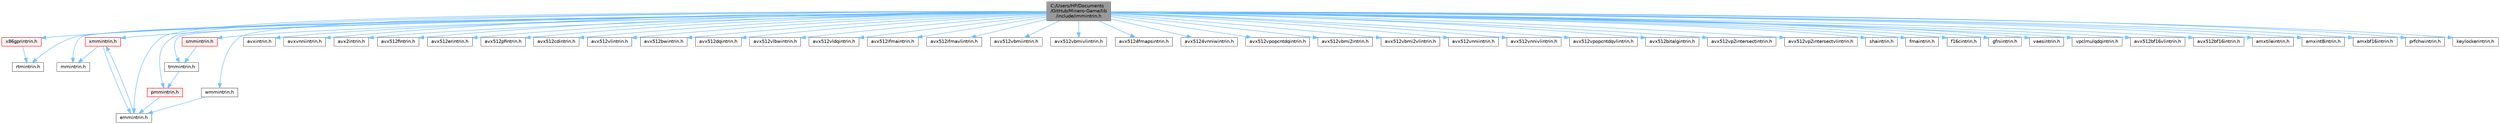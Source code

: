 digraph "C:/Users/HP/Documents/GitHub/Minero-Game/lib/include/immintrin.h"
{
 // LATEX_PDF_SIZE
  bgcolor="transparent";
  edge [fontname=Helvetica,fontsize=10,labelfontname=Helvetica,labelfontsize=10];
  node [fontname=Helvetica,fontsize=10,shape=box,height=0.2,width=0.4];
  Node1 [id="Node000001",label="C:/Users/HP/Documents\l/GitHub/Minero-Game/lib\l/include/immintrin.h",height=0.2,width=0.4,color="gray40", fillcolor="grey60", style="filled", fontcolor="black",tooltip=" "];
  Node1 -> Node2 [id="edge115_Node000001_Node000002",color="steelblue1",style="solid",tooltip=" "];
  Node2 [id="Node000002",label="x86gprintrin.h",height=0.2,width=0.4,color="red", fillcolor="#FFF0F0", style="filled",URL="$lib_2include_2x86gprintrin_8h.html",tooltip=" "];
  Node2 -> Node24 [id="edge116_Node000002_Node000024",color="steelblue1",style="solid",tooltip=" "];
  Node24 [id="Node000024",label="rtmintrin.h",height=0.2,width=0.4,color="grey40", fillcolor="white", style="filled",URL="$lib_2include_2rtmintrin_8h.html",tooltip=" "];
  Node1 -> Node38 [id="edge117_Node000001_Node000038",color="steelblue1",style="solid",tooltip=" "];
  Node38 [id="Node000038",label="mmintrin.h",height=0.2,width=0.4,color="grey40", fillcolor="white", style="filled",URL="$lib_2include_2mmintrin_8h.html",tooltip=" "];
  Node1 -> Node39 [id="edge118_Node000001_Node000039",color="steelblue1",style="solid",tooltip=" "];
  Node39 [id="Node000039",label="xmmintrin.h",height=0.2,width=0.4,color="red", fillcolor="#FFF0F0", style="filled",URL="$lib_2include_2xmmintrin_8h.html",tooltip=" "];
  Node39 -> Node38 [id="edge119_Node000039_Node000038",color="steelblue1",style="solid",tooltip=" "];
  Node39 -> Node42 [id="edge120_Node000039_Node000042",color="steelblue1",style="solid",tooltip=" "];
  Node42 [id="Node000042",label="emmintrin.h",height=0.2,width=0.4,color="grey40", fillcolor="white", style="filled",URL="$lib_2include_2emmintrin_8h.html",tooltip=" "];
  Node42 -> Node39 [id="edge121_Node000042_Node000039",color="steelblue1",style="solid",tooltip=" "];
  Node1 -> Node42 [id="edge122_Node000001_Node000042",color="steelblue1",style="solid",tooltip=" "];
  Node1 -> Node43 [id="edge123_Node000001_Node000043",color="steelblue1",style="solid",tooltip=" "];
  Node43 [id="Node000043",label="pmmintrin.h",height=0.2,width=0.4,color="red", fillcolor="#FFF0F0", style="filled",URL="$lib_2include_2pmmintrin_8h.html",tooltip=" "];
  Node43 -> Node42 [id="edge124_Node000043_Node000042",color="steelblue1",style="solid",tooltip=" "];
  Node1 -> Node44 [id="edge125_Node000001_Node000044",color="steelblue1",style="solid",tooltip=" "];
  Node44 [id="Node000044",label="tmmintrin.h",height=0.2,width=0.4,color="grey40", fillcolor="white", style="filled",URL="$lib_2include_2tmmintrin_8h.html",tooltip=" "];
  Node44 -> Node43 [id="edge126_Node000044_Node000043",color="steelblue1",style="solid",tooltip=" "];
  Node1 -> Node45 [id="edge127_Node000001_Node000045",color="steelblue1",style="solid",tooltip=" "];
  Node45 [id="Node000045",label="smmintrin.h",height=0.2,width=0.4,color="red", fillcolor="#FFF0F0", style="filled",URL="$lib_2include_2smmintrin_8h.html",tooltip=" "];
  Node45 -> Node44 [id="edge128_Node000045_Node000044",color="steelblue1",style="solid",tooltip=" "];
  Node1 -> Node46 [id="edge129_Node000001_Node000046",color="steelblue1",style="solid",tooltip=" "];
  Node46 [id="Node000046",label="wmmintrin.h",height=0.2,width=0.4,color="grey40", fillcolor="white", style="filled",URL="$lib_2include_2wmmintrin_8h.html",tooltip=" "];
  Node46 -> Node42 [id="edge130_Node000046_Node000042",color="steelblue1",style="solid",tooltip=" "];
  Node1 -> Node47 [id="edge131_Node000001_Node000047",color="steelblue1",style="solid",tooltip=" "];
  Node47 [id="Node000047",label="avxintrin.h",height=0.2,width=0.4,color="grey40", fillcolor="white", style="filled",URL="$lib_2include_2avxintrin_8h.html",tooltip=" "];
  Node1 -> Node48 [id="edge132_Node000001_Node000048",color="steelblue1",style="solid",tooltip=" "];
  Node48 [id="Node000048",label="avxvnniintrin.h",height=0.2,width=0.4,color="grey40", fillcolor="white", style="filled",URL="$lib_2include_2avxvnniintrin_8h.html",tooltip=" "];
  Node1 -> Node49 [id="edge133_Node000001_Node000049",color="steelblue1",style="solid",tooltip=" "];
  Node49 [id="Node000049",label="avx2intrin.h",height=0.2,width=0.4,color="grey40", fillcolor="white", style="filled",URL="$lib_2include_2avx2intrin_8h.html",tooltip=" "];
  Node1 -> Node50 [id="edge134_Node000001_Node000050",color="steelblue1",style="solid",tooltip=" "];
  Node50 [id="Node000050",label="avx512fintrin.h",height=0.2,width=0.4,color="grey40", fillcolor="white", style="filled",URL="$lib_2include_2avx512fintrin_8h.html",tooltip=" "];
  Node1 -> Node51 [id="edge135_Node000001_Node000051",color="steelblue1",style="solid",tooltip=" "];
  Node51 [id="Node000051",label="avx512erintrin.h",height=0.2,width=0.4,color="grey40", fillcolor="white", style="filled",URL="$lib_2include_2avx512erintrin_8h.html",tooltip=" "];
  Node1 -> Node52 [id="edge136_Node000001_Node000052",color="steelblue1",style="solid",tooltip=" "];
  Node52 [id="Node000052",label="avx512pfintrin.h",height=0.2,width=0.4,color="grey40", fillcolor="white", style="filled",URL="$lib_2include_2avx512pfintrin_8h.html",tooltip=" "];
  Node1 -> Node53 [id="edge137_Node000001_Node000053",color="steelblue1",style="solid",tooltip=" "];
  Node53 [id="Node000053",label="avx512cdintrin.h",height=0.2,width=0.4,color="grey40", fillcolor="white", style="filled",URL="$lib_2include_2avx512cdintrin_8h.html",tooltip=" "];
  Node1 -> Node54 [id="edge138_Node000001_Node000054",color="steelblue1",style="solid",tooltip=" "];
  Node54 [id="Node000054",label="avx512vlintrin.h",height=0.2,width=0.4,color="grey40", fillcolor="white", style="filled",URL="$lib_2include_2avx512vlintrin_8h.html",tooltip=" "];
  Node1 -> Node55 [id="edge139_Node000001_Node000055",color="steelblue1",style="solid",tooltip=" "];
  Node55 [id="Node000055",label="avx512bwintrin.h",height=0.2,width=0.4,color="grey40", fillcolor="white", style="filled",URL="$lib_2include_2avx512bwintrin_8h.html",tooltip=" "];
  Node1 -> Node56 [id="edge140_Node000001_Node000056",color="steelblue1",style="solid",tooltip=" "];
  Node56 [id="Node000056",label="avx512dqintrin.h",height=0.2,width=0.4,color="grey40", fillcolor="white", style="filled",URL="$lib_2include_2avx512dqintrin_8h.html",tooltip=" "];
  Node1 -> Node57 [id="edge141_Node000001_Node000057",color="steelblue1",style="solid",tooltip=" "];
  Node57 [id="Node000057",label="avx512vlbwintrin.h",height=0.2,width=0.4,color="grey40", fillcolor="white", style="filled",URL="$lib_2include_2avx512vlbwintrin_8h.html",tooltip=" "];
  Node1 -> Node58 [id="edge142_Node000001_Node000058",color="steelblue1",style="solid",tooltip=" "];
  Node58 [id="Node000058",label="avx512vldqintrin.h",height=0.2,width=0.4,color="grey40", fillcolor="white", style="filled",URL="$lib_2include_2avx512vldqintrin_8h.html",tooltip=" "];
  Node1 -> Node59 [id="edge143_Node000001_Node000059",color="steelblue1",style="solid",tooltip=" "];
  Node59 [id="Node000059",label="avx512ifmaintrin.h",height=0.2,width=0.4,color="grey40", fillcolor="white", style="filled",URL="$lib_2include_2avx512ifmaintrin_8h.html",tooltip=" "];
  Node1 -> Node60 [id="edge144_Node000001_Node000060",color="steelblue1",style="solid",tooltip=" "];
  Node60 [id="Node000060",label="avx512ifmavlintrin.h",height=0.2,width=0.4,color="grey40", fillcolor="white", style="filled",URL="$lib_2include_2avx512ifmavlintrin_8h.html",tooltip=" "];
  Node1 -> Node61 [id="edge145_Node000001_Node000061",color="steelblue1",style="solid",tooltip=" "];
  Node61 [id="Node000061",label="avx512vbmiintrin.h",height=0.2,width=0.4,color="grey40", fillcolor="white", style="filled",URL="$lib_2include_2avx512vbmiintrin_8h.html",tooltip=" "];
  Node1 -> Node62 [id="edge146_Node000001_Node000062",color="steelblue1",style="solid",tooltip=" "];
  Node62 [id="Node000062",label="avx512vbmivlintrin.h",height=0.2,width=0.4,color="grey40", fillcolor="white", style="filled",URL="$lib_2include_2avx512vbmivlintrin_8h.html",tooltip=" "];
  Node1 -> Node63 [id="edge147_Node000001_Node000063",color="steelblue1",style="solid",tooltip=" "];
  Node63 [id="Node000063",label="avx5124fmapsintrin.h",height=0.2,width=0.4,color="grey40", fillcolor="white", style="filled",URL="$lib_2include_2avx5124fmapsintrin_8h.html",tooltip=" "];
  Node1 -> Node64 [id="edge148_Node000001_Node000064",color="steelblue1",style="solid",tooltip=" "];
  Node64 [id="Node000064",label="avx5124vnniwintrin.h",height=0.2,width=0.4,color="grey40", fillcolor="white", style="filled",URL="$lib_2include_2avx5124vnniwintrin_8h.html",tooltip=" "];
  Node1 -> Node65 [id="edge149_Node000001_Node000065",color="steelblue1",style="solid",tooltip=" "];
  Node65 [id="Node000065",label="avx512vpopcntdqintrin.h",height=0.2,width=0.4,color="grey40", fillcolor="white", style="filled",URL="$lib_2include_2avx512vpopcntdqintrin_8h.html",tooltip=" "];
  Node1 -> Node66 [id="edge150_Node000001_Node000066",color="steelblue1",style="solid",tooltip=" "];
  Node66 [id="Node000066",label="avx512vbmi2intrin.h",height=0.2,width=0.4,color="grey40", fillcolor="white", style="filled",URL="$lib_2include_2avx512vbmi2intrin_8h.html",tooltip=" "];
  Node1 -> Node67 [id="edge151_Node000001_Node000067",color="steelblue1",style="solid",tooltip=" "];
  Node67 [id="Node000067",label="avx512vbmi2vlintrin.h",height=0.2,width=0.4,color="grey40", fillcolor="white", style="filled",URL="$lib_2include_2avx512vbmi2vlintrin_8h.html",tooltip=" "];
  Node1 -> Node68 [id="edge152_Node000001_Node000068",color="steelblue1",style="solid",tooltip=" "];
  Node68 [id="Node000068",label="avx512vnniintrin.h",height=0.2,width=0.4,color="grey40", fillcolor="white", style="filled",URL="$lib_2include_2avx512vnniintrin_8h.html",tooltip=" "];
  Node1 -> Node69 [id="edge153_Node000001_Node000069",color="steelblue1",style="solid",tooltip=" "];
  Node69 [id="Node000069",label="avx512vnnivlintrin.h",height=0.2,width=0.4,color="grey40", fillcolor="white", style="filled",URL="$lib_2include_2avx512vnnivlintrin_8h.html",tooltip=" "];
  Node1 -> Node70 [id="edge154_Node000001_Node000070",color="steelblue1",style="solid",tooltip=" "];
  Node70 [id="Node000070",label="avx512vpopcntdqvlintrin.h",height=0.2,width=0.4,color="grey40", fillcolor="white", style="filled",URL="$lib_2include_2avx512vpopcntdqvlintrin_8h.html",tooltip=" "];
  Node1 -> Node71 [id="edge155_Node000001_Node000071",color="steelblue1",style="solid",tooltip=" "];
  Node71 [id="Node000071",label="avx512bitalgintrin.h",height=0.2,width=0.4,color="grey40", fillcolor="white", style="filled",URL="$lib_2include_2avx512bitalgintrin_8h.html",tooltip=" "];
  Node1 -> Node72 [id="edge156_Node000001_Node000072",color="steelblue1",style="solid",tooltip=" "];
  Node72 [id="Node000072",label="avx512vp2intersectintrin.h",height=0.2,width=0.4,color="grey40", fillcolor="white", style="filled",URL="$lib_2include_2avx512vp2intersectintrin_8h.html",tooltip=" "];
  Node1 -> Node73 [id="edge157_Node000001_Node000073",color="steelblue1",style="solid",tooltip=" "];
  Node73 [id="Node000073",label="avx512vp2intersectvlintrin.h",height=0.2,width=0.4,color="grey40", fillcolor="white", style="filled",URL="$lib_2include_2avx512vp2intersectvlintrin_8h.html",tooltip=" "];
  Node1 -> Node74 [id="edge158_Node000001_Node000074",color="steelblue1",style="solid",tooltip=" "];
  Node74 [id="Node000074",label="shaintrin.h",height=0.2,width=0.4,color="grey40", fillcolor="white", style="filled",URL="$lib_2include_2shaintrin_8h.html",tooltip=" "];
  Node1 -> Node75 [id="edge159_Node000001_Node000075",color="steelblue1",style="solid",tooltip=" "];
  Node75 [id="Node000075",label="fmaintrin.h",height=0.2,width=0.4,color="grey40", fillcolor="white", style="filled",URL="$lib_2include_2fmaintrin_8h.html",tooltip=" "];
  Node1 -> Node76 [id="edge160_Node000001_Node000076",color="steelblue1",style="solid",tooltip=" "];
  Node76 [id="Node000076",label="f16cintrin.h",height=0.2,width=0.4,color="grey40", fillcolor="white", style="filled",URL="$lib_2include_2f16cintrin_8h.html",tooltip=" "];
  Node1 -> Node24 [id="edge161_Node000001_Node000024",color="steelblue1",style="solid",tooltip=" "];
  Node1 -> Node77 [id="edge162_Node000001_Node000077",color="steelblue1",style="solid",tooltip=" "];
  Node77 [id="Node000077",label="gfniintrin.h",height=0.2,width=0.4,color="grey40", fillcolor="white", style="filled",URL="$lib_2include_2gfniintrin_8h.html",tooltip=" "];
  Node1 -> Node78 [id="edge163_Node000001_Node000078",color="steelblue1",style="solid",tooltip=" "];
  Node78 [id="Node000078",label="vaesintrin.h",height=0.2,width=0.4,color="grey40", fillcolor="white", style="filled",URL="$lib_2include_2vaesintrin_8h.html",tooltip=" "];
  Node1 -> Node79 [id="edge164_Node000001_Node000079",color="steelblue1",style="solid",tooltip=" "];
  Node79 [id="Node000079",label="vpclmulqdqintrin.h",height=0.2,width=0.4,color="grey40", fillcolor="white", style="filled",URL="$lib_2include_2vpclmulqdqintrin_8h.html",tooltip=" "];
  Node1 -> Node80 [id="edge165_Node000001_Node000080",color="steelblue1",style="solid",tooltip=" "];
  Node80 [id="Node000080",label="avx512bf16vlintrin.h",height=0.2,width=0.4,color="grey40", fillcolor="white", style="filled",URL="$lib_2include_2avx512bf16vlintrin_8h.html",tooltip=" "];
  Node1 -> Node81 [id="edge166_Node000001_Node000081",color="steelblue1",style="solid",tooltip=" "];
  Node81 [id="Node000081",label="avx512bf16intrin.h",height=0.2,width=0.4,color="grey40", fillcolor="white", style="filled",URL="$lib_2include_2avx512bf16intrin_8h.html",tooltip=" "];
  Node1 -> Node82 [id="edge167_Node000001_Node000082",color="steelblue1",style="solid",tooltip=" "];
  Node82 [id="Node000082",label="amxtileintrin.h",height=0.2,width=0.4,color="grey40", fillcolor="white", style="filled",URL="$lib_2include_2amxtileintrin_8h.html",tooltip=" "];
  Node1 -> Node83 [id="edge168_Node000001_Node000083",color="steelblue1",style="solid",tooltip=" "];
  Node83 [id="Node000083",label="amxint8intrin.h",height=0.2,width=0.4,color="grey40", fillcolor="white", style="filled",URL="$lib_2include_2amxint8intrin_8h.html",tooltip=" "];
  Node1 -> Node84 [id="edge169_Node000001_Node000084",color="steelblue1",style="solid",tooltip=" "];
  Node84 [id="Node000084",label="amxbf16intrin.h",height=0.2,width=0.4,color="grey40", fillcolor="white", style="filled",URL="$lib_2include_2amxbf16intrin_8h.html",tooltip=" "];
  Node1 -> Node85 [id="edge170_Node000001_Node000085",color="steelblue1",style="solid",tooltip=" "];
  Node85 [id="Node000085",label="prfchwintrin.h",height=0.2,width=0.4,color="grey40", fillcolor="white", style="filled",URL="$lib_2include_2prfchwintrin_8h.html",tooltip=" "];
  Node1 -> Node86 [id="edge171_Node000001_Node000086",color="steelblue1",style="solid",tooltip=" "];
  Node86 [id="Node000086",label="keylockerintrin.h",height=0.2,width=0.4,color="grey40", fillcolor="white", style="filled",URL="$lib_2include_2keylockerintrin_8h.html",tooltip=" "];
}
